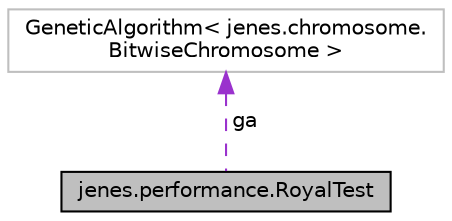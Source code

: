 digraph "jenes.performance.RoyalTest"
{
  edge [fontname="Helvetica",fontsize="10",labelfontname="Helvetica",labelfontsize="10"];
  node [fontname="Helvetica",fontsize="10",shape=record];
  Node1 [label="jenes.performance.RoyalTest",height=0.2,width=0.4,color="black", fillcolor="grey75", style="filled" fontcolor="black"];
  Node2 -> Node1 [dir="back",color="darkorchid3",fontsize="10",style="dashed",label=" ga" ,fontname="Helvetica"];
  Node2 [label="GeneticAlgorithm\< jenes.chromosome.\lBitwiseChromosome \>",height=0.2,width=0.4,color="grey75", fillcolor="white", style="filled"];
}
